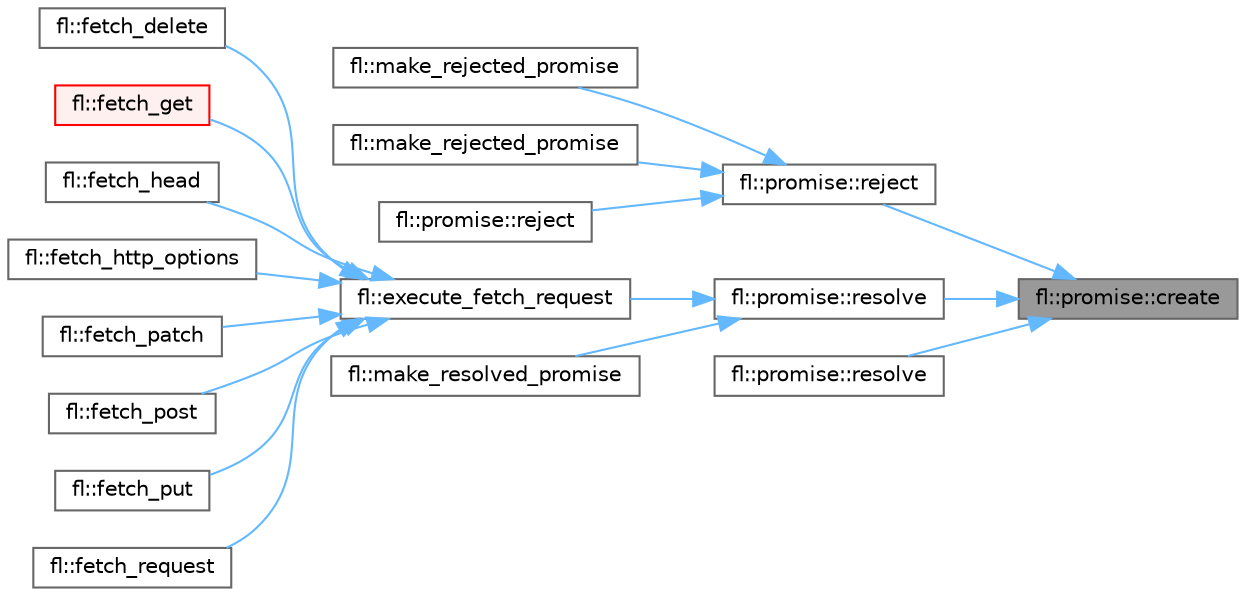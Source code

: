 digraph "fl::promise::create"
{
 // INTERACTIVE_SVG=YES
 // LATEX_PDF_SIZE
  bgcolor="transparent";
  edge [fontname=Helvetica,fontsize=10,labelfontname=Helvetica,labelfontsize=10];
  node [fontname=Helvetica,fontsize=10,shape=box,height=0.2,width=0.4];
  rankdir="RL";
  Node1 [id="Node000001",label="fl::promise::create",height=0.2,width=0.4,color="gray40", fillcolor="grey60", style="filled", fontcolor="black",tooltip="Create a pending promise."];
  Node1 -> Node2 [id="edge1_Node000001_Node000002",dir="back",color="steelblue1",style="solid",tooltip=" "];
  Node2 [id="Node000002",label="fl::promise::reject",height=0.2,width=0.4,color="grey40", fillcolor="white", style="filled",URL="$d1/d21/classfl_1_1promise_a40828f23712ac6dbabc9cd2f7d7634b6.html#a40828f23712ac6dbabc9cd2f7d7634b6",tooltip="Create a rejected promise with error."];
  Node2 -> Node3 [id="edge2_Node000002_Node000003",dir="back",color="steelblue1",style="solid",tooltip=" "];
  Node3 [id="Node000003",label="fl::make_rejected_promise",height=0.2,width=0.4,color="grey40", fillcolor="white", style="filled",URL="$d4/d36/namespacefl_aa8ba9adac097cc1e555a10bb31fb26d2.html#aa8ba9adac097cc1e555a10bb31fb26d2",tooltip="Convenience function to create a rejected promise (const char* overload)"];
  Node2 -> Node4 [id="edge3_Node000002_Node000004",dir="back",color="steelblue1",style="solid",tooltip=" "];
  Node4 [id="Node000004",label="fl::make_rejected_promise",height=0.2,width=0.4,color="grey40", fillcolor="white", style="filled",URL="$d4/d36/namespacefl_acede2a4bd76cfec481b34ef8d266b80e.html#acede2a4bd76cfec481b34ef8d266b80e",tooltip="Convenience function to create a rejected promise."];
  Node2 -> Node5 [id="edge4_Node000002_Node000005",dir="back",color="steelblue1",style="solid",tooltip=" "];
  Node5 [id="Node000005",label="fl::promise::reject",height=0.2,width=0.4,color="grey40", fillcolor="white", style="filled",URL="$d1/d21/classfl_1_1promise_ad3f1732ddc0bc7d3f0d4a6d43725e985.html#ad3f1732ddc0bc7d3f0d4a6d43725e985",tooltip="Create a rejected promise with error message."];
  Node1 -> Node6 [id="edge5_Node000001_Node000006",dir="back",color="steelblue1",style="solid",tooltip=" "];
  Node6 [id="Node000006",label="fl::promise::resolve",height=0.2,width=0.4,color="grey40", fillcolor="white", style="filled",URL="$d1/d21/classfl_1_1promise_a3e0fb912621e186951d09a10640f407b.html#a3e0fb912621e186951d09a10640f407b",tooltip="Create a resolved promise with value."];
  Node6 -> Node7 [id="edge6_Node000006_Node000007",dir="back",color="steelblue1",style="solid",tooltip=" "];
  Node7 [id="Node000007",label="fl::execute_fetch_request",height=0.2,width=0.4,color="grey40", fillcolor="white", style="filled",URL="$d4/d36/namespacefl_a614354323511a444f4f3d295d6a41db8.html#a614354323511a444f4f3d295d6a41db8",tooltip="Internal helper to execute a fetch request and return a promise."];
  Node7 -> Node8 [id="edge7_Node000007_Node000008",dir="back",color="steelblue1",style="solid",tooltip=" "];
  Node8 [id="Node000008",label="fl::fetch_delete",height=0.2,width=0.4,color="grey40", fillcolor="white", style="filled",URL="$d4/d36/namespacefl_a075cee505b6fb33f50d091c72119fe1b.html#a075cee505b6fb33f50d091c72119fe1b",tooltip="HTTP DELETE request."];
  Node7 -> Node9 [id="edge8_Node000007_Node000009",dir="back",color="steelblue1",style="solid",tooltip=" "];
  Node9 [id="Node000009",label="fl::fetch_get",height=0.2,width=0.4,color="red", fillcolor="#FFF0F0", style="filled",URL="$d4/d36/namespacefl_af42605edbdf3f35d997e6da5be2c02a5.html#af42605edbdf3f35d997e6da5be2c02a5",tooltip="HTTP GET request."];
  Node7 -> Node15 [id="edge9_Node000007_Node000015",dir="back",color="steelblue1",style="solid",tooltip=" "];
  Node15 [id="Node000015",label="fl::fetch_head",height=0.2,width=0.4,color="grey40", fillcolor="white", style="filled",URL="$d4/d36/namespacefl_a022d6f3739e15bcb2c53ca8a989ef4cc.html#a022d6f3739e15bcb2c53ca8a989ef4cc",tooltip="HTTP HEAD request."];
  Node7 -> Node16 [id="edge10_Node000007_Node000016",dir="back",color="steelblue1",style="solid",tooltip=" "];
  Node16 [id="Node000016",label="fl::fetch_http_options",height=0.2,width=0.4,color="grey40", fillcolor="white", style="filled",URL="$d4/d36/namespacefl_a275e9b11a1adc93d8fe97fd4c36a3fc8.html#a275e9b11a1adc93d8fe97fd4c36a3fc8",tooltip="HTTP OPTIONS request."];
  Node7 -> Node17 [id="edge11_Node000007_Node000017",dir="back",color="steelblue1",style="solid",tooltip=" "];
  Node17 [id="Node000017",label="fl::fetch_patch",height=0.2,width=0.4,color="grey40", fillcolor="white", style="filled",URL="$d4/d36/namespacefl_a637eab154a69618fb83024fb6ca7a623.html#a637eab154a69618fb83024fb6ca7a623",tooltip="HTTP PATCH request."];
  Node7 -> Node18 [id="edge12_Node000007_Node000018",dir="back",color="steelblue1",style="solid",tooltip=" "];
  Node18 [id="Node000018",label="fl::fetch_post",height=0.2,width=0.4,color="grey40", fillcolor="white", style="filled",URL="$d4/d36/namespacefl_abd106b1e43c863c783b884d732271bc1.html#abd106b1e43c863c783b884d732271bc1",tooltip="HTTP POST request."];
  Node7 -> Node19 [id="edge13_Node000007_Node000019",dir="back",color="steelblue1",style="solid",tooltip=" "];
  Node19 [id="Node000019",label="fl::fetch_put",height=0.2,width=0.4,color="grey40", fillcolor="white", style="filled",URL="$d4/d36/namespacefl_a5a10f48c7ebf47ace2e4c0243108fe69.html#a5a10f48c7ebf47ace2e4c0243108fe69",tooltip="HTTP PUT request."];
  Node7 -> Node20 [id="edge14_Node000007_Node000020",dir="back",color="steelblue1",style="solid",tooltip=" "];
  Node20 [id="Node000020",label="fl::fetch_request",height=0.2,width=0.4,color="grey40", fillcolor="white", style="filled",URL="$d4/d36/namespacefl_a3375a843e45a8c85394a7524b1956fc0.html#a3375a843e45a8c85394a7524b1956fc0",tooltip="Generic request with options (like fetch(url, options))"];
  Node6 -> Node21 [id="edge15_Node000006_Node000021",dir="back",color="steelblue1",style="solid",tooltip=" "];
  Node21 [id="Node000021",label="fl::make_resolved_promise",height=0.2,width=0.4,color="grey40", fillcolor="white", style="filled",URL="$d4/d36/namespacefl_a50da6c7601ccf62e8c9c47a92a646cc4.html#a50da6c7601ccf62e8c9c47a92a646cc4",tooltip="Convenience function to create a resolved promise."];
  Node1 -> Node22 [id="edge16_Node000001_Node000022",dir="back",color="steelblue1",style="solid",tooltip=" "];
  Node22 [id="Node000022",label="fl::promise::resolve",height=0.2,width=0.4,color="grey40", fillcolor="white", style="filled",URL="$d1/d21/classfl_1_1promise_aab796029d311b31bcb2b818ce8f4f89a.html#aab796029d311b31bcb2b818ce8f4f89a",tooltip="Create a resolved promise with value (move version)"];
}

